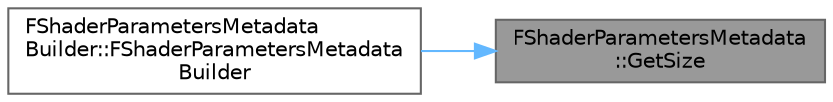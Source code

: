 digraph "FShaderParametersMetadata::GetSize"
{
 // INTERACTIVE_SVG=YES
 // LATEX_PDF_SIZE
  bgcolor="transparent";
  edge [fontname=Helvetica,fontsize=10,labelfontname=Helvetica,labelfontsize=10];
  node [fontname=Helvetica,fontsize=10,shape=box,height=0.2,width=0.4];
  rankdir="RL";
  Node1 [id="Node000001",label="FShaderParametersMetadata\l::GetSize",height=0.2,width=0.4,color="gray40", fillcolor="grey60", style="filled", fontcolor="black",tooltip=" "];
  Node1 -> Node2 [id="edge1_Node000001_Node000002",dir="back",color="steelblue1",style="solid",tooltip=" "];
  Node2 [id="Node000002",label="FShaderParametersMetadata\lBuilder::FShaderParametersMetadata\lBuilder",height=0.2,width=0.4,color="grey40", fillcolor="white", style="filled",URL="$d6/d28/classFShaderParametersMetadataBuilder.html#a6c444744f5af1727e5e2732ee50b973b",tooltip=" "];
}
